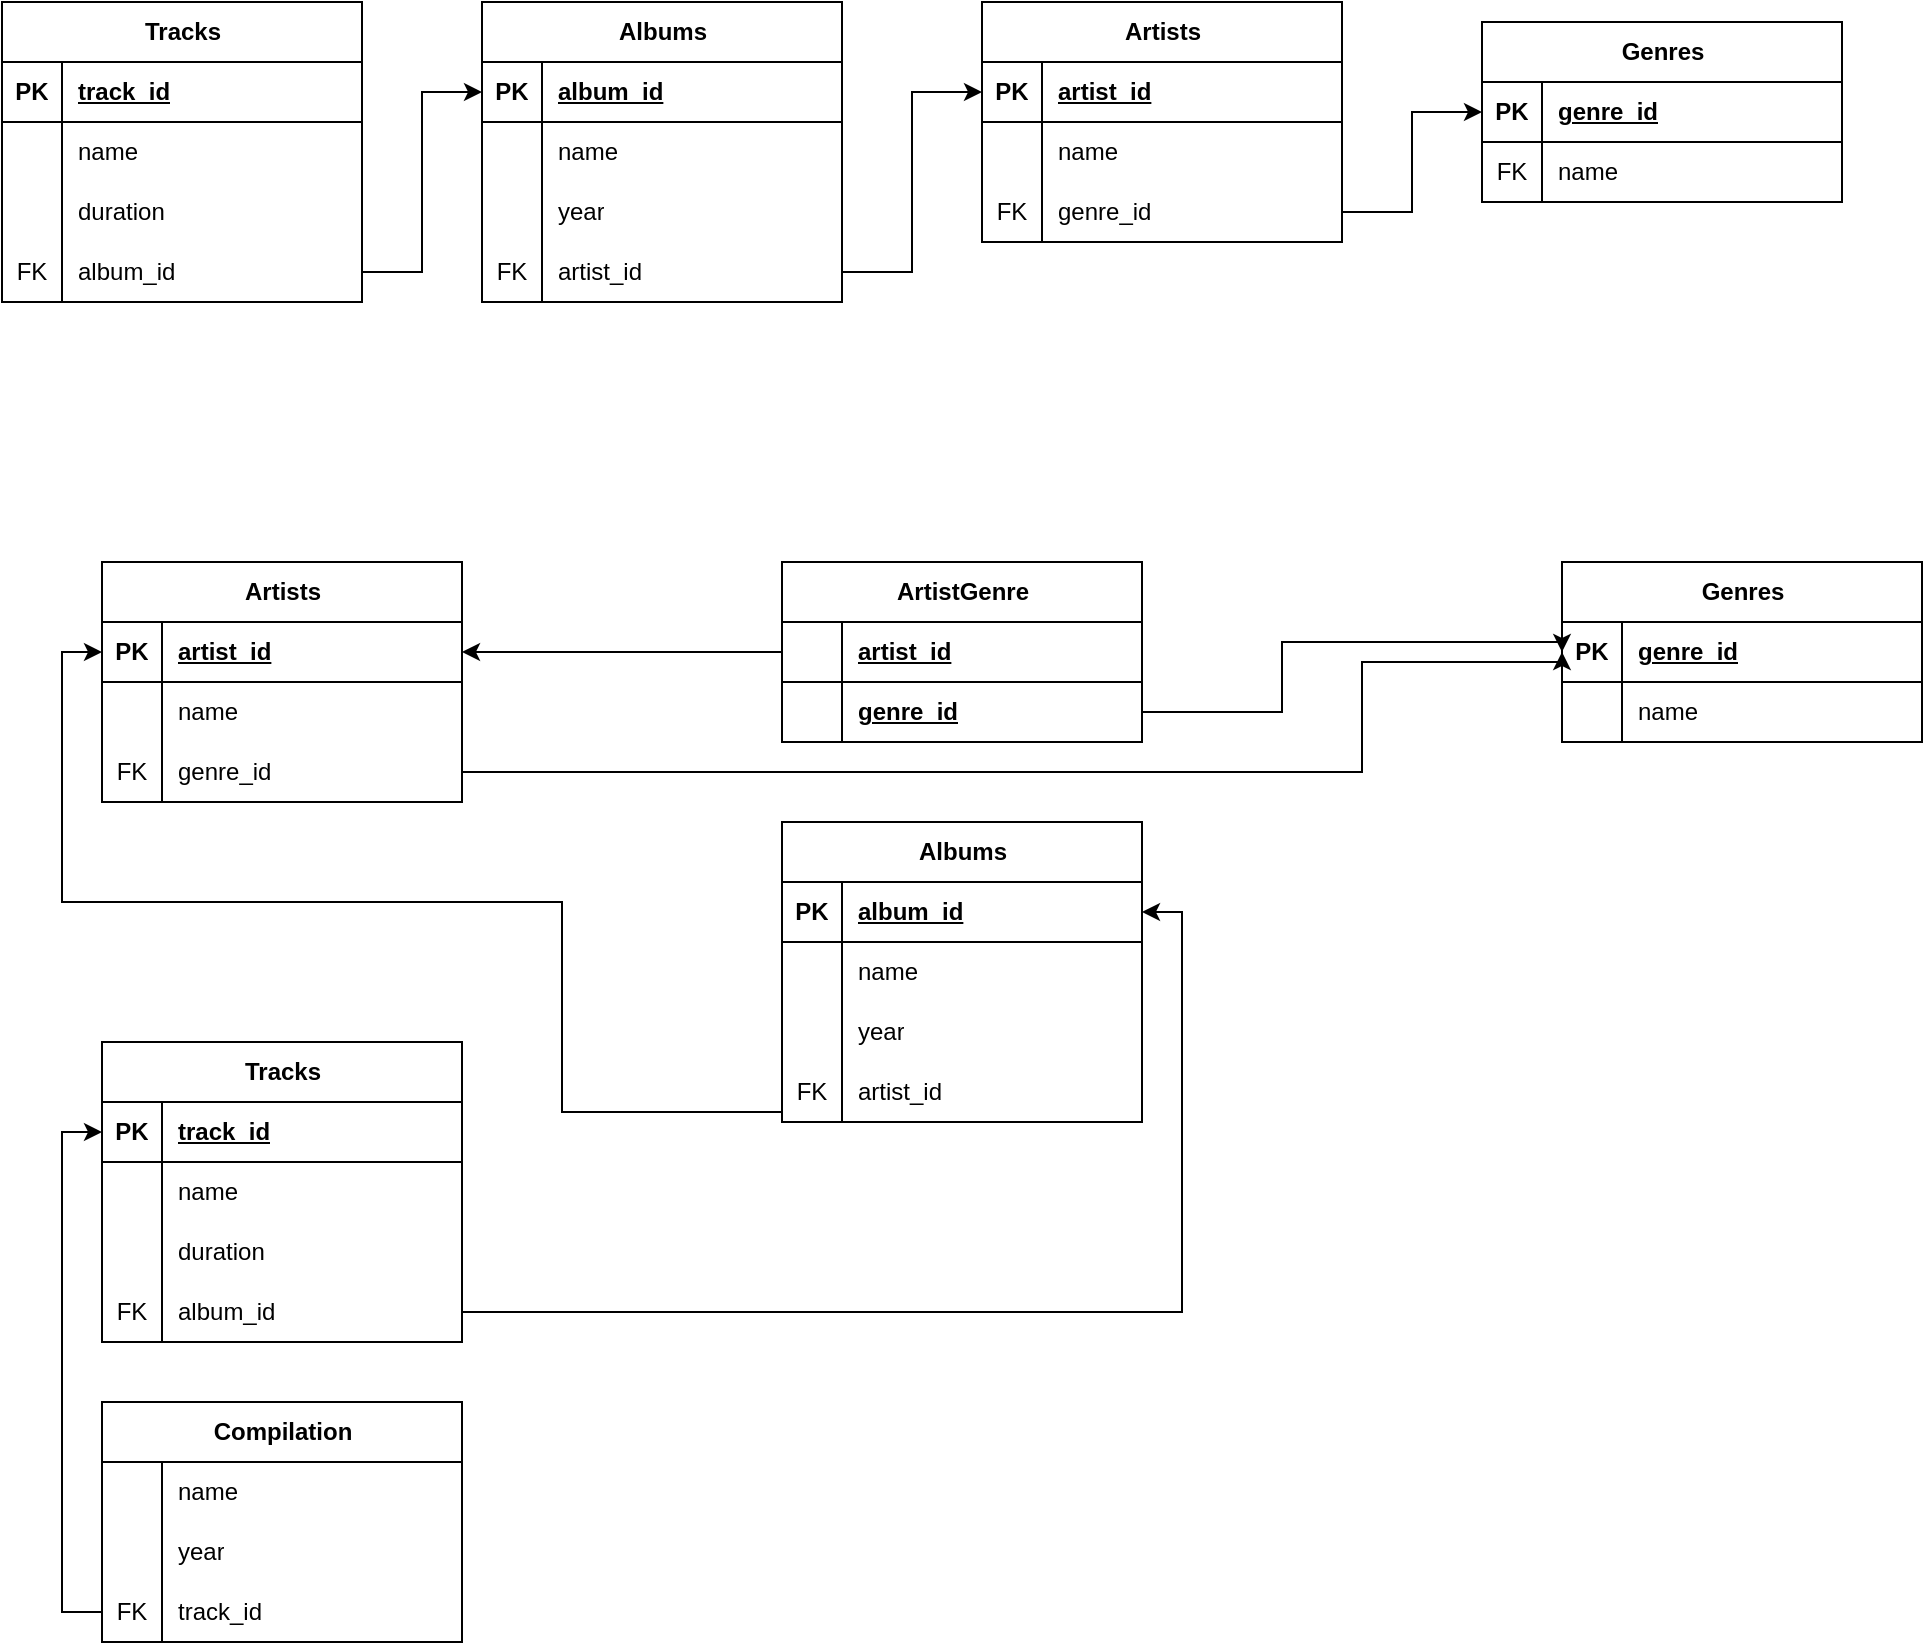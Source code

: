 <mxfile version="22.1.5" type="github">
  <diagram name="Страница — 1" id="l7LQyPdu3lHHylM9o-vb">
    <mxGraphModel dx="2197" dy="1215" grid="1" gridSize="10" guides="1" tooltips="1" connect="1" arrows="1" fold="1" page="1" pageScale="1" pageWidth="1169" pageHeight="827" math="0" shadow="0">
      <root>
        <mxCell id="0" />
        <mxCell id="1" parent="0" />
        <mxCell id="CeUGmrKZ6YZU2B5nkD6M-53" value="Genres" style="shape=table;startSize=30;container=1;collapsible=1;childLayout=tableLayout;fixedRows=1;rowLines=0;fontStyle=1;align=center;resizeLast=1;html=1;" parent="1" vertex="1">
          <mxGeometry x="-270" y="320" width="180" height="90" as="geometry" />
        </mxCell>
        <mxCell id="CeUGmrKZ6YZU2B5nkD6M-54" value="" style="shape=tableRow;horizontal=0;startSize=0;swimlaneHead=0;swimlaneBody=0;fillColor=none;collapsible=0;dropTarget=0;points=[[0,0.5],[1,0.5]];portConstraint=eastwest;top=0;left=0;right=0;bottom=1;" parent="CeUGmrKZ6YZU2B5nkD6M-53" vertex="1">
          <mxGeometry y="30" width="180" height="30" as="geometry" />
        </mxCell>
        <mxCell id="CeUGmrKZ6YZU2B5nkD6M-55" value="PK" style="shape=partialRectangle;connectable=0;fillColor=none;top=0;left=0;bottom=0;right=0;fontStyle=1;overflow=hidden;whiteSpace=wrap;html=1;" parent="CeUGmrKZ6YZU2B5nkD6M-54" vertex="1">
          <mxGeometry width="30" height="30" as="geometry">
            <mxRectangle width="30" height="30" as="alternateBounds" />
          </mxGeometry>
        </mxCell>
        <mxCell id="CeUGmrKZ6YZU2B5nkD6M-56" value="genre_id" style="shape=partialRectangle;connectable=0;fillColor=none;top=0;left=0;bottom=0;right=0;align=left;spacingLeft=6;fontStyle=5;overflow=hidden;whiteSpace=wrap;html=1;" parent="CeUGmrKZ6YZU2B5nkD6M-54" vertex="1">
          <mxGeometry x="30" width="150" height="30" as="geometry">
            <mxRectangle width="150" height="30" as="alternateBounds" />
          </mxGeometry>
        </mxCell>
        <mxCell id="CeUGmrKZ6YZU2B5nkD6M-57" value="" style="shape=tableRow;horizontal=0;startSize=0;swimlaneHead=0;swimlaneBody=0;fillColor=none;collapsible=0;dropTarget=0;points=[[0,0.5],[1,0.5]];portConstraint=eastwest;top=0;left=0;right=0;bottom=0;" parent="CeUGmrKZ6YZU2B5nkD6M-53" vertex="1">
          <mxGeometry y="60" width="180" height="30" as="geometry" />
        </mxCell>
        <mxCell id="CeUGmrKZ6YZU2B5nkD6M-58" value="" style="shape=partialRectangle;connectable=0;fillColor=none;top=0;left=0;bottom=0;right=0;editable=1;overflow=hidden;whiteSpace=wrap;html=1;" parent="CeUGmrKZ6YZU2B5nkD6M-57" vertex="1">
          <mxGeometry width="30" height="30" as="geometry">
            <mxRectangle width="30" height="30" as="alternateBounds" />
          </mxGeometry>
        </mxCell>
        <mxCell id="CeUGmrKZ6YZU2B5nkD6M-59" value="name" style="shape=partialRectangle;connectable=0;fillColor=none;top=0;left=0;bottom=0;right=0;align=left;spacingLeft=6;overflow=hidden;whiteSpace=wrap;html=1;" parent="CeUGmrKZ6YZU2B5nkD6M-57" vertex="1">
          <mxGeometry x="30" width="150" height="30" as="geometry">
            <mxRectangle width="150" height="30" as="alternateBounds" />
          </mxGeometry>
        </mxCell>
        <mxCell id="CeUGmrKZ6YZU2B5nkD6M-79" value="Albums" style="shape=table;startSize=30;container=1;collapsible=1;childLayout=tableLayout;fixedRows=1;rowLines=0;fontStyle=1;align=center;resizeLast=1;html=1;" parent="1" vertex="1">
          <mxGeometry x="-810" y="40" width="180" height="150" as="geometry" />
        </mxCell>
        <mxCell id="CeUGmrKZ6YZU2B5nkD6M-80" value="" style="shape=tableRow;horizontal=0;startSize=0;swimlaneHead=0;swimlaneBody=0;fillColor=none;collapsible=0;dropTarget=0;points=[[0,0.5],[1,0.5]];portConstraint=eastwest;top=0;left=0;right=0;bottom=1;" parent="CeUGmrKZ6YZU2B5nkD6M-79" vertex="1">
          <mxGeometry y="30" width="180" height="30" as="geometry" />
        </mxCell>
        <mxCell id="CeUGmrKZ6YZU2B5nkD6M-81" value="PK" style="shape=partialRectangle;connectable=0;fillColor=none;top=0;left=0;bottom=0;right=0;fontStyle=1;overflow=hidden;whiteSpace=wrap;html=1;" parent="CeUGmrKZ6YZU2B5nkD6M-80" vertex="1">
          <mxGeometry width="30" height="30" as="geometry">
            <mxRectangle width="30" height="30" as="alternateBounds" />
          </mxGeometry>
        </mxCell>
        <mxCell id="CeUGmrKZ6YZU2B5nkD6M-82" value="album_id" style="shape=partialRectangle;connectable=0;fillColor=none;top=0;left=0;bottom=0;right=0;align=left;spacingLeft=6;fontStyle=5;overflow=hidden;whiteSpace=wrap;html=1;" parent="CeUGmrKZ6YZU2B5nkD6M-80" vertex="1">
          <mxGeometry x="30" width="150" height="30" as="geometry">
            <mxRectangle width="150" height="30" as="alternateBounds" />
          </mxGeometry>
        </mxCell>
        <mxCell id="CeUGmrKZ6YZU2B5nkD6M-83" value="" style="shape=tableRow;horizontal=0;startSize=0;swimlaneHead=0;swimlaneBody=0;fillColor=none;collapsible=0;dropTarget=0;points=[[0,0.5],[1,0.5]];portConstraint=eastwest;top=0;left=0;right=0;bottom=0;" parent="CeUGmrKZ6YZU2B5nkD6M-79" vertex="1">
          <mxGeometry y="60" width="180" height="30" as="geometry" />
        </mxCell>
        <mxCell id="CeUGmrKZ6YZU2B5nkD6M-84" value="" style="shape=partialRectangle;connectable=0;fillColor=none;top=0;left=0;bottom=0;right=0;editable=1;overflow=hidden;whiteSpace=wrap;html=1;" parent="CeUGmrKZ6YZU2B5nkD6M-83" vertex="1">
          <mxGeometry width="30" height="30" as="geometry">
            <mxRectangle width="30" height="30" as="alternateBounds" />
          </mxGeometry>
        </mxCell>
        <mxCell id="CeUGmrKZ6YZU2B5nkD6M-85" value="name" style="shape=partialRectangle;connectable=0;fillColor=none;top=0;left=0;bottom=0;right=0;align=left;spacingLeft=6;overflow=hidden;whiteSpace=wrap;html=1;" parent="CeUGmrKZ6YZU2B5nkD6M-83" vertex="1">
          <mxGeometry x="30" width="150" height="30" as="geometry">
            <mxRectangle width="150" height="30" as="alternateBounds" />
          </mxGeometry>
        </mxCell>
        <mxCell id="CeUGmrKZ6YZU2B5nkD6M-86" value="" style="shape=tableRow;horizontal=0;startSize=0;swimlaneHead=0;swimlaneBody=0;fillColor=none;collapsible=0;dropTarget=0;points=[[0,0.5],[1,0.5]];portConstraint=eastwest;top=0;left=0;right=0;bottom=0;" parent="CeUGmrKZ6YZU2B5nkD6M-79" vertex="1">
          <mxGeometry y="90" width="180" height="30" as="geometry" />
        </mxCell>
        <mxCell id="CeUGmrKZ6YZU2B5nkD6M-87" value="" style="shape=partialRectangle;connectable=0;fillColor=none;top=0;left=0;bottom=0;right=0;editable=1;overflow=hidden;whiteSpace=wrap;html=1;" parent="CeUGmrKZ6YZU2B5nkD6M-86" vertex="1">
          <mxGeometry width="30" height="30" as="geometry">
            <mxRectangle width="30" height="30" as="alternateBounds" />
          </mxGeometry>
        </mxCell>
        <mxCell id="CeUGmrKZ6YZU2B5nkD6M-88" value="year" style="shape=partialRectangle;connectable=0;fillColor=none;top=0;left=0;bottom=0;right=0;align=left;spacingLeft=6;overflow=hidden;whiteSpace=wrap;html=1;" parent="CeUGmrKZ6YZU2B5nkD6M-86" vertex="1">
          <mxGeometry x="30" width="150" height="30" as="geometry">
            <mxRectangle width="150" height="30" as="alternateBounds" />
          </mxGeometry>
        </mxCell>
        <mxCell id="CeUGmrKZ6YZU2B5nkD6M-89" value="" style="shape=tableRow;horizontal=0;startSize=0;swimlaneHead=0;swimlaneBody=0;fillColor=none;collapsible=0;dropTarget=0;points=[[0,0.5],[1,0.5]];portConstraint=eastwest;top=0;left=0;right=0;bottom=0;" parent="CeUGmrKZ6YZU2B5nkD6M-79" vertex="1">
          <mxGeometry y="120" width="180" height="30" as="geometry" />
        </mxCell>
        <mxCell id="CeUGmrKZ6YZU2B5nkD6M-90" value="FK" style="shape=partialRectangle;connectable=0;fillColor=none;top=0;left=0;bottom=0;right=0;editable=1;overflow=hidden;whiteSpace=wrap;html=1;" parent="CeUGmrKZ6YZU2B5nkD6M-89" vertex="1">
          <mxGeometry width="30" height="30" as="geometry">
            <mxRectangle width="30" height="30" as="alternateBounds" />
          </mxGeometry>
        </mxCell>
        <mxCell id="CeUGmrKZ6YZU2B5nkD6M-91" value="artist_id" style="shape=partialRectangle;connectable=0;fillColor=none;top=0;left=0;bottom=0;right=0;align=left;spacingLeft=6;overflow=hidden;whiteSpace=wrap;html=1;" parent="CeUGmrKZ6YZU2B5nkD6M-89" vertex="1">
          <mxGeometry x="30" width="150" height="30" as="geometry">
            <mxRectangle width="150" height="30" as="alternateBounds" />
          </mxGeometry>
        </mxCell>
        <mxCell id="CeUGmrKZ6YZU2B5nkD6M-92" value="Tracks" style="shape=table;startSize=30;container=1;collapsible=1;childLayout=tableLayout;fixedRows=1;rowLines=0;fontStyle=1;align=center;resizeLast=1;html=1;" parent="1" vertex="1">
          <mxGeometry x="-1050" y="40" width="180" height="150" as="geometry" />
        </mxCell>
        <mxCell id="CeUGmrKZ6YZU2B5nkD6M-93" value="" style="shape=tableRow;horizontal=0;startSize=0;swimlaneHead=0;swimlaneBody=0;fillColor=none;collapsible=0;dropTarget=0;points=[[0,0.5],[1,0.5]];portConstraint=eastwest;top=0;left=0;right=0;bottom=1;" parent="CeUGmrKZ6YZU2B5nkD6M-92" vertex="1">
          <mxGeometry y="30" width="180" height="30" as="geometry" />
        </mxCell>
        <mxCell id="CeUGmrKZ6YZU2B5nkD6M-94" value="PK" style="shape=partialRectangle;connectable=0;fillColor=none;top=0;left=0;bottom=0;right=0;fontStyle=1;overflow=hidden;whiteSpace=wrap;html=1;" parent="CeUGmrKZ6YZU2B5nkD6M-93" vertex="1">
          <mxGeometry width="30" height="30" as="geometry">
            <mxRectangle width="30" height="30" as="alternateBounds" />
          </mxGeometry>
        </mxCell>
        <mxCell id="CeUGmrKZ6YZU2B5nkD6M-95" value="track_id" style="shape=partialRectangle;connectable=0;fillColor=none;top=0;left=0;bottom=0;right=0;align=left;spacingLeft=6;fontStyle=5;overflow=hidden;whiteSpace=wrap;html=1;" parent="CeUGmrKZ6YZU2B5nkD6M-93" vertex="1">
          <mxGeometry x="30" width="150" height="30" as="geometry">
            <mxRectangle width="150" height="30" as="alternateBounds" />
          </mxGeometry>
        </mxCell>
        <mxCell id="CeUGmrKZ6YZU2B5nkD6M-96" value="" style="shape=tableRow;horizontal=0;startSize=0;swimlaneHead=0;swimlaneBody=0;fillColor=none;collapsible=0;dropTarget=0;points=[[0,0.5],[1,0.5]];portConstraint=eastwest;top=0;left=0;right=0;bottom=0;" parent="CeUGmrKZ6YZU2B5nkD6M-92" vertex="1">
          <mxGeometry y="60" width="180" height="30" as="geometry" />
        </mxCell>
        <mxCell id="CeUGmrKZ6YZU2B5nkD6M-97" value="" style="shape=partialRectangle;connectable=0;fillColor=none;top=0;left=0;bottom=0;right=0;editable=1;overflow=hidden;whiteSpace=wrap;html=1;" parent="CeUGmrKZ6YZU2B5nkD6M-96" vertex="1">
          <mxGeometry width="30" height="30" as="geometry">
            <mxRectangle width="30" height="30" as="alternateBounds" />
          </mxGeometry>
        </mxCell>
        <mxCell id="CeUGmrKZ6YZU2B5nkD6M-98" value="name" style="shape=partialRectangle;connectable=0;fillColor=none;top=0;left=0;bottom=0;right=0;align=left;spacingLeft=6;overflow=hidden;whiteSpace=wrap;html=1;" parent="CeUGmrKZ6YZU2B5nkD6M-96" vertex="1">
          <mxGeometry x="30" width="150" height="30" as="geometry">
            <mxRectangle width="150" height="30" as="alternateBounds" />
          </mxGeometry>
        </mxCell>
        <mxCell id="CeUGmrKZ6YZU2B5nkD6M-99" value="" style="shape=tableRow;horizontal=0;startSize=0;swimlaneHead=0;swimlaneBody=0;fillColor=none;collapsible=0;dropTarget=0;points=[[0,0.5],[1,0.5]];portConstraint=eastwest;top=0;left=0;right=0;bottom=0;" parent="CeUGmrKZ6YZU2B5nkD6M-92" vertex="1">
          <mxGeometry y="90" width="180" height="30" as="geometry" />
        </mxCell>
        <mxCell id="CeUGmrKZ6YZU2B5nkD6M-100" value="" style="shape=partialRectangle;connectable=0;fillColor=none;top=0;left=0;bottom=0;right=0;editable=1;overflow=hidden;whiteSpace=wrap;html=1;" parent="CeUGmrKZ6YZU2B5nkD6M-99" vertex="1">
          <mxGeometry width="30" height="30" as="geometry">
            <mxRectangle width="30" height="30" as="alternateBounds" />
          </mxGeometry>
        </mxCell>
        <mxCell id="CeUGmrKZ6YZU2B5nkD6M-101" value="duration" style="shape=partialRectangle;connectable=0;fillColor=none;top=0;left=0;bottom=0;right=0;align=left;spacingLeft=6;overflow=hidden;whiteSpace=wrap;html=1;" parent="CeUGmrKZ6YZU2B5nkD6M-99" vertex="1">
          <mxGeometry x="30" width="150" height="30" as="geometry">
            <mxRectangle width="150" height="30" as="alternateBounds" />
          </mxGeometry>
        </mxCell>
        <mxCell id="CeUGmrKZ6YZU2B5nkD6M-102" value="" style="shape=tableRow;horizontal=0;startSize=0;swimlaneHead=0;swimlaneBody=0;fillColor=none;collapsible=0;dropTarget=0;points=[[0,0.5],[1,0.5]];portConstraint=eastwest;top=0;left=0;right=0;bottom=0;" parent="CeUGmrKZ6YZU2B5nkD6M-92" vertex="1">
          <mxGeometry y="120" width="180" height="30" as="geometry" />
        </mxCell>
        <mxCell id="CeUGmrKZ6YZU2B5nkD6M-103" value="FK" style="shape=partialRectangle;connectable=0;fillColor=none;top=0;left=0;bottom=0;right=0;editable=1;overflow=hidden;whiteSpace=wrap;html=1;" parent="CeUGmrKZ6YZU2B5nkD6M-102" vertex="1">
          <mxGeometry width="30" height="30" as="geometry">
            <mxRectangle width="30" height="30" as="alternateBounds" />
          </mxGeometry>
        </mxCell>
        <mxCell id="CeUGmrKZ6YZU2B5nkD6M-104" value="album_id" style="shape=partialRectangle;connectable=0;fillColor=none;top=0;left=0;bottom=0;right=0;align=left;spacingLeft=6;overflow=hidden;whiteSpace=wrap;html=1;" parent="CeUGmrKZ6YZU2B5nkD6M-102" vertex="1">
          <mxGeometry x="30" width="150" height="30" as="geometry">
            <mxRectangle width="150" height="30" as="alternateBounds" />
          </mxGeometry>
        </mxCell>
        <mxCell id="CeUGmrKZ6YZU2B5nkD6M-66" value="Artists" style="shape=table;startSize=30;container=1;collapsible=1;childLayout=tableLayout;fixedRows=1;rowLines=0;fontStyle=1;align=center;resizeLast=1;html=1;" parent="1" vertex="1">
          <mxGeometry x="-560" y="40" width="180" height="120" as="geometry" />
        </mxCell>
        <mxCell id="CeUGmrKZ6YZU2B5nkD6M-67" value="" style="shape=tableRow;horizontal=0;startSize=0;swimlaneHead=0;swimlaneBody=0;fillColor=none;collapsible=0;dropTarget=0;points=[[0,0.5],[1,0.5]];portConstraint=eastwest;top=0;left=0;right=0;bottom=1;" parent="CeUGmrKZ6YZU2B5nkD6M-66" vertex="1">
          <mxGeometry y="30" width="180" height="30" as="geometry" />
        </mxCell>
        <mxCell id="CeUGmrKZ6YZU2B5nkD6M-68" value="PK" style="shape=partialRectangle;connectable=0;fillColor=none;top=0;left=0;bottom=0;right=0;fontStyle=1;overflow=hidden;whiteSpace=wrap;html=1;" parent="CeUGmrKZ6YZU2B5nkD6M-67" vertex="1">
          <mxGeometry width="30" height="30" as="geometry">
            <mxRectangle width="30" height="30" as="alternateBounds" />
          </mxGeometry>
        </mxCell>
        <mxCell id="CeUGmrKZ6YZU2B5nkD6M-69" value="artist_id" style="shape=partialRectangle;connectable=0;fillColor=none;top=0;left=0;bottom=0;right=0;align=left;spacingLeft=6;fontStyle=5;overflow=hidden;whiteSpace=wrap;html=1;" parent="CeUGmrKZ6YZU2B5nkD6M-67" vertex="1">
          <mxGeometry x="30" width="150" height="30" as="geometry">
            <mxRectangle width="150" height="30" as="alternateBounds" />
          </mxGeometry>
        </mxCell>
        <mxCell id="CeUGmrKZ6YZU2B5nkD6M-70" value="" style="shape=tableRow;horizontal=0;startSize=0;swimlaneHead=0;swimlaneBody=0;fillColor=none;collapsible=0;dropTarget=0;points=[[0,0.5],[1,0.5]];portConstraint=eastwest;top=0;left=0;right=0;bottom=0;" parent="CeUGmrKZ6YZU2B5nkD6M-66" vertex="1">
          <mxGeometry y="60" width="180" height="30" as="geometry" />
        </mxCell>
        <mxCell id="CeUGmrKZ6YZU2B5nkD6M-71" value="" style="shape=partialRectangle;connectable=0;fillColor=none;top=0;left=0;bottom=0;right=0;editable=1;overflow=hidden;whiteSpace=wrap;html=1;" parent="CeUGmrKZ6YZU2B5nkD6M-70" vertex="1">
          <mxGeometry width="30" height="30" as="geometry">
            <mxRectangle width="30" height="30" as="alternateBounds" />
          </mxGeometry>
        </mxCell>
        <mxCell id="CeUGmrKZ6YZU2B5nkD6M-72" value="name" style="shape=partialRectangle;connectable=0;fillColor=none;top=0;left=0;bottom=0;right=0;align=left;spacingLeft=6;overflow=hidden;whiteSpace=wrap;html=1;" parent="CeUGmrKZ6YZU2B5nkD6M-70" vertex="1">
          <mxGeometry x="30" width="150" height="30" as="geometry">
            <mxRectangle width="150" height="30" as="alternateBounds" />
          </mxGeometry>
        </mxCell>
        <mxCell id="CeUGmrKZ6YZU2B5nkD6M-73" value="" style="shape=tableRow;horizontal=0;startSize=0;swimlaneHead=0;swimlaneBody=0;fillColor=none;collapsible=0;dropTarget=0;points=[[0,0.5],[1,0.5]];portConstraint=eastwest;top=0;left=0;right=0;bottom=0;" parent="CeUGmrKZ6YZU2B5nkD6M-66" vertex="1">
          <mxGeometry y="90" width="180" height="30" as="geometry" />
        </mxCell>
        <mxCell id="CeUGmrKZ6YZU2B5nkD6M-74" value="FK" style="shape=partialRectangle;connectable=0;fillColor=none;top=0;left=0;bottom=0;right=0;editable=1;overflow=hidden;whiteSpace=wrap;html=1;" parent="CeUGmrKZ6YZU2B5nkD6M-73" vertex="1">
          <mxGeometry width="30" height="30" as="geometry">
            <mxRectangle width="30" height="30" as="alternateBounds" />
          </mxGeometry>
        </mxCell>
        <mxCell id="CeUGmrKZ6YZU2B5nkD6M-75" value="genre_id" style="shape=partialRectangle;connectable=0;fillColor=none;top=0;left=0;bottom=0;right=0;align=left;spacingLeft=6;overflow=hidden;whiteSpace=wrap;html=1;" parent="CeUGmrKZ6YZU2B5nkD6M-73" vertex="1">
          <mxGeometry x="30" width="150" height="30" as="geometry">
            <mxRectangle width="150" height="30" as="alternateBounds" />
          </mxGeometry>
        </mxCell>
        <mxCell id="CeUGmrKZ6YZU2B5nkD6M-194" style="edgeStyle=orthogonalEdgeStyle;rounded=0;orthogonalLoop=1;jettySize=auto;html=1;exitX=1;exitY=0.5;exitDx=0;exitDy=0;entryX=0;entryY=0.5;entryDx=0;entryDy=0;" parent="1" source="CeUGmrKZ6YZU2B5nkD6M-73" target="HRSi-RAz98DU6cZ2b0Zd-2" edge="1">
          <mxGeometry relative="1" as="geometry" />
        </mxCell>
        <mxCell id="CeUGmrKZ6YZU2B5nkD6M-195" style="edgeStyle=orthogonalEdgeStyle;rounded=0;orthogonalLoop=1;jettySize=auto;html=1;exitX=1;exitY=0.5;exitDx=0;exitDy=0;entryX=0;entryY=0.5;entryDx=0;entryDy=0;" parent="1" source="CeUGmrKZ6YZU2B5nkD6M-89" target="CeUGmrKZ6YZU2B5nkD6M-67" edge="1">
          <mxGeometry relative="1" as="geometry" />
        </mxCell>
        <mxCell id="CeUGmrKZ6YZU2B5nkD6M-196" style="edgeStyle=orthogonalEdgeStyle;rounded=0;orthogonalLoop=1;jettySize=auto;html=1;exitX=1;exitY=0.5;exitDx=0;exitDy=0;entryX=0;entryY=0.5;entryDx=0;entryDy=0;" parent="1" source="CeUGmrKZ6YZU2B5nkD6M-102" target="CeUGmrKZ6YZU2B5nkD6M-80" edge="1">
          <mxGeometry relative="1" as="geometry">
            <mxPoint x="-840" y="90" as="targetPoint" />
          </mxGeometry>
        </mxCell>
        <mxCell id="HRSi-RAz98DU6cZ2b0Zd-1" value="Genres" style="shape=table;startSize=30;container=1;collapsible=1;childLayout=tableLayout;fixedRows=1;rowLines=0;fontStyle=1;align=center;resizeLast=1;html=1;" vertex="1" parent="1">
          <mxGeometry x="-310" y="50" width="180" height="90" as="geometry" />
        </mxCell>
        <mxCell id="HRSi-RAz98DU6cZ2b0Zd-2" value="" style="shape=tableRow;horizontal=0;startSize=0;swimlaneHead=0;swimlaneBody=0;fillColor=none;collapsible=0;dropTarget=0;points=[[0,0.5],[1,0.5]];portConstraint=eastwest;top=0;left=0;right=0;bottom=1;" vertex="1" parent="HRSi-RAz98DU6cZ2b0Zd-1">
          <mxGeometry y="30" width="180" height="30" as="geometry" />
        </mxCell>
        <mxCell id="HRSi-RAz98DU6cZ2b0Zd-3" value="PK" style="shape=partialRectangle;connectable=0;fillColor=none;top=0;left=0;bottom=0;right=0;fontStyle=1;overflow=hidden;whiteSpace=wrap;html=1;" vertex="1" parent="HRSi-RAz98DU6cZ2b0Zd-2">
          <mxGeometry width="30" height="30" as="geometry">
            <mxRectangle width="30" height="30" as="alternateBounds" />
          </mxGeometry>
        </mxCell>
        <mxCell id="HRSi-RAz98DU6cZ2b0Zd-4" value="genre_id" style="shape=partialRectangle;connectable=0;fillColor=none;top=0;left=0;bottom=0;right=0;align=left;spacingLeft=6;fontStyle=5;overflow=hidden;whiteSpace=wrap;html=1;" vertex="1" parent="HRSi-RAz98DU6cZ2b0Zd-2">
          <mxGeometry x="30" width="150" height="30" as="geometry">
            <mxRectangle width="150" height="30" as="alternateBounds" />
          </mxGeometry>
        </mxCell>
        <mxCell id="HRSi-RAz98DU6cZ2b0Zd-5" value="" style="shape=tableRow;horizontal=0;startSize=0;swimlaneHead=0;swimlaneBody=0;fillColor=none;collapsible=0;dropTarget=0;points=[[0,0.5],[1,0.5]];portConstraint=eastwest;top=0;left=0;right=0;bottom=0;" vertex="1" parent="HRSi-RAz98DU6cZ2b0Zd-1">
          <mxGeometry y="60" width="180" height="30" as="geometry" />
        </mxCell>
        <mxCell id="HRSi-RAz98DU6cZ2b0Zd-6" value="FK" style="shape=partialRectangle;connectable=0;fillColor=none;top=0;left=0;bottom=0;right=0;editable=1;overflow=hidden;whiteSpace=wrap;html=1;" vertex="1" parent="HRSi-RAz98DU6cZ2b0Zd-5">
          <mxGeometry width="30" height="30" as="geometry">
            <mxRectangle width="30" height="30" as="alternateBounds" />
          </mxGeometry>
        </mxCell>
        <mxCell id="HRSi-RAz98DU6cZ2b0Zd-7" value="name" style="shape=partialRectangle;connectable=0;fillColor=none;top=0;left=0;bottom=0;right=0;align=left;spacingLeft=6;overflow=hidden;whiteSpace=wrap;html=1;" vertex="1" parent="HRSi-RAz98DU6cZ2b0Zd-5">
          <mxGeometry x="30" width="150" height="30" as="geometry">
            <mxRectangle width="150" height="30" as="alternateBounds" />
          </mxGeometry>
        </mxCell>
        <mxCell id="HRSi-RAz98DU6cZ2b0Zd-8" value="Artists" style="shape=table;startSize=30;container=1;collapsible=1;childLayout=tableLayout;fixedRows=1;rowLines=0;fontStyle=1;align=center;resizeLast=1;html=1;" vertex="1" parent="1">
          <mxGeometry x="-1000" y="320" width="180" height="120" as="geometry" />
        </mxCell>
        <mxCell id="HRSi-RAz98DU6cZ2b0Zd-9" value="" style="shape=tableRow;horizontal=0;startSize=0;swimlaneHead=0;swimlaneBody=0;fillColor=none;collapsible=0;dropTarget=0;points=[[0,0.5],[1,0.5]];portConstraint=eastwest;top=0;left=0;right=0;bottom=1;" vertex="1" parent="HRSi-RAz98DU6cZ2b0Zd-8">
          <mxGeometry y="30" width="180" height="30" as="geometry" />
        </mxCell>
        <mxCell id="HRSi-RAz98DU6cZ2b0Zd-10" value="PK" style="shape=partialRectangle;connectable=0;fillColor=none;top=0;left=0;bottom=0;right=0;fontStyle=1;overflow=hidden;whiteSpace=wrap;html=1;" vertex="1" parent="HRSi-RAz98DU6cZ2b0Zd-9">
          <mxGeometry width="30" height="30" as="geometry">
            <mxRectangle width="30" height="30" as="alternateBounds" />
          </mxGeometry>
        </mxCell>
        <mxCell id="HRSi-RAz98DU6cZ2b0Zd-11" value="artist_id" style="shape=partialRectangle;connectable=0;fillColor=none;top=0;left=0;bottom=0;right=0;align=left;spacingLeft=6;fontStyle=5;overflow=hidden;whiteSpace=wrap;html=1;" vertex="1" parent="HRSi-RAz98DU6cZ2b0Zd-9">
          <mxGeometry x="30" width="150" height="30" as="geometry">
            <mxRectangle width="150" height="30" as="alternateBounds" />
          </mxGeometry>
        </mxCell>
        <mxCell id="HRSi-RAz98DU6cZ2b0Zd-12" value="" style="shape=tableRow;horizontal=0;startSize=0;swimlaneHead=0;swimlaneBody=0;fillColor=none;collapsible=0;dropTarget=0;points=[[0,0.5],[1,0.5]];portConstraint=eastwest;top=0;left=0;right=0;bottom=0;" vertex="1" parent="HRSi-RAz98DU6cZ2b0Zd-8">
          <mxGeometry y="60" width="180" height="30" as="geometry" />
        </mxCell>
        <mxCell id="HRSi-RAz98DU6cZ2b0Zd-13" value="" style="shape=partialRectangle;connectable=0;fillColor=none;top=0;left=0;bottom=0;right=0;editable=1;overflow=hidden;whiteSpace=wrap;html=1;" vertex="1" parent="HRSi-RAz98DU6cZ2b0Zd-12">
          <mxGeometry width="30" height="30" as="geometry">
            <mxRectangle width="30" height="30" as="alternateBounds" />
          </mxGeometry>
        </mxCell>
        <mxCell id="HRSi-RAz98DU6cZ2b0Zd-14" value="name" style="shape=partialRectangle;connectable=0;fillColor=none;top=0;left=0;bottom=0;right=0;align=left;spacingLeft=6;overflow=hidden;whiteSpace=wrap;html=1;" vertex="1" parent="HRSi-RAz98DU6cZ2b0Zd-12">
          <mxGeometry x="30" width="150" height="30" as="geometry">
            <mxRectangle width="150" height="30" as="alternateBounds" />
          </mxGeometry>
        </mxCell>
        <mxCell id="HRSi-RAz98DU6cZ2b0Zd-15" value="" style="shape=tableRow;horizontal=0;startSize=0;swimlaneHead=0;swimlaneBody=0;fillColor=none;collapsible=0;dropTarget=0;points=[[0,0.5],[1,0.5]];portConstraint=eastwest;top=0;left=0;right=0;bottom=0;" vertex="1" parent="HRSi-RAz98DU6cZ2b0Zd-8">
          <mxGeometry y="90" width="180" height="30" as="geometry" />
        </mxCell>
        <mxCell id="HRSi-RAz98DU6cZ2b0Zd-16" value="FK" style="shape=partialRectangle;connectable=0;fillColor=none;top=0;left=0;bottom=0;right=0;editable=1;overflow=hidden;whiteSpace=wrap;html=1;" vertex="1" parent="HRSi-RAz98DU6cZ2b0Zd-15">
          <mxGeometry width="30" height="30" as="geometry">
            <mxRectangle width="30" height="30" as="alternateBounds" />
          </mxGeometry>
        </mxCell>
        <mxCell id="HRSi-RAz98DU6cZ2b0Zd-17" value="genre_id" style="shape=partialRectangle;connectable=0;fillColor=none;top=0;left=0;bottom=0;right=0;align=left;spacingLeft=6;overflow=hidden;whiteSpace=wrap;html=1;" vertex="1" parent="HRSi-RAz98DU6cZ2b0Zd-15">
          <mxGeometry x="30" width="150" height="30" as="geometry">
            <mxRectangle width="150" height="30" as="alternateBounds" />
          </mxGeometry>
        </mxCell>
        <mxCell id="HRSi-RAz98DU6cZ2b0Zd-19" value="ArtistGenre" style="shape=table;startSize=30;container=1;collapsible=1;childLayout=tableLayout;fixedRows=1;rowLines=0;fontStyle=1;align=center;resizeLast=1;html=1;" vertex="1" parent="1">
          <mxGeometry x="-660" y="320" width="180" height="90" as="geometry" />
        </mxCell>
        <mxCell id="HRSi-RAz98DU6cZ2b0Zd-20" value="" style="shape=tableRow;horizontal=0;startSize=0;swimlaneHead=0;swimlaneBody=0;fillColor=none;collapsible=0;dropTarget=0;points=[[0,0.5],[1,0.5]];portConstraint=eastwest;top=0;left=0;right=0;bottom=1;" vertex="1" parent="HRSi-RAz98DU6cZ2b0Zd-19">
          <mxGeometry y="30" width="180" height="30" as="geometry" />
        </mxCell>
        <mxCell id="HRSi-RAz98DU6cZ2b0Zd-21" value="" style="shape=partialRectangle;connectable=0;fillColor=none;top=0;left=0;bottom=0;right=0;fontStyle=1;overflow=hidden;whiteSpace=wrap;html=1;" vertex="1" parent="HRSi-RAz98DU6cZ2b0Zd-20">
          <mxGeometry width="30" height="30" as="geometry">
            <mxRectangle width="30" height="30" as="alternateBounds" />
          </mxGeometry>
        </mxCell>
        <mxCell id="HRSi-RAz98DU6cZ2b0Zd-22" value="artist_id" style="shape=partialRectangle;connectable=0;fillColor=none;top=0;left=0;bottom=0;right=0;align=left;spacingLeft=6;fontStyle=5;overflow=hidden;whiteSpace=wrap;html=1;" vertex="1" parent="HRSi-RAz98DU6cZ2b0Zd-20">
          <mxGeometry x="30" width="150" height="30" as="geometry">
            <mxRectangle width="150" height="30" as="alternateBounds" />
          </mxGeometry>
        </mxCell>
        <mxCell id="HRSi-RAz98DU6cZ2b0Zd-26" value="" style="shape=tableRow;horizontal=0;startSize=0;swimlaneHead=0;swimlaneBody=0;fillColor=none;collapsible=0;dropTarget=0;points=[[0,0.5],[1,0.5]];portConstraint=eastwest;top=0;left=0;right=0;bottom=0;" vertex="1" parent="HRSi-RAz98DU6cZ2b0Zd-19">
          <mxGeometry y="60" width="180" height="30" as="geometry" />
        </mxCell>
        <mxCell id="HRSi-RAz98DU6cZ2b0Zd-27" value="" style="shape=partialRectangle;connectable=0;fillColor=none;top=0;left=0;bottom=0;right=0;editable=1;overflow=hidden;whiteSpace=wrap;html=1;" vertex="1" parent="HRSi-RAz98DU6cZ2b0Zd-26">
          <mxGeometry width="30" height="30" as="geometry">
            <mxRectangle width="30" height="30" as="alternateBounds" />
          </mxGeometry>
        </mxCell>
        <mxCell id="HRSi-RAz98DU6cZ2b0Zd-28" value="" style="shape=partialRectangle;connectable=0;fillColor=none;top=0;left=0;bottom=0;right=0;align=left;spacingLeft=6;overflow=hidden;whiteSpace=wrap;html=1;" vertex="1" parent="HRSi-RAz98DU6cZ2b0Zd-26">
          <mxGeometry x="30" width="150" height="30" as="geometry">
            <mxRectangle width="150" height="30" as="alternateBounds" />
          </mxGeometry>
        </mxCell>
        <mxCell id="HRSi-RAz98DU6cZ2b0Zd-29" style="edgeStyle=orthogonalEdgeStyle;rounded=0;orthogonalLoop=1;jettySize=auto;html=1;exitX=0;exitY=0.5;exitDx=0;exitDy=0;entryX=1;entryY=0.5;entryDx=0;entryDy=0;" edge="1" parent="1" source="HRSi-RAz98DU6cZ2b0Zd-20" target="HRSi-RAz98DU6cZ2b0Zd-9">
          <mxGeometry relative="1" as="geometry" />
        </mxCell>
        <mxCell id="HRSi-RAz98DU6cZ2b0Zd-30" style="edgeStyle=orthogonalEdgeStyle;rounded=0;orthogonalLoop=1;jettySize=auto;html=1;exitX=1;exitY=0.5;exitDx=0;exitDy=0;entryX=0;entryY=0.5;entryDx=0;entryDy=0;" edge="1" parent="1" source="HRSi-RAz98DU6cZ2b0Zd-26" target="CeUGmrKZ6YZU2B5nkD6M-54">
          <mxGeometry relative="1" as="geometry">
            <Array as="points">
              <mxPoint x="-410" y="395" />
              <mxPoint x="-410" y="360" />
              <mxPoint x="-270" y="360" />
            </Array>
          </mxGeometry>
        </mxCell>
        <mxCell id="HRSi-RAz98DU6cZ2b0Zd-31" value="genre_id" style="shape=partialRectangle;connectable=0;fillColor=none;top=0;left=0;bottom=0;right=0;align=left;spacingLeft=6;fontStyle=5;overflow=hidden;whiteSpace=wrap;html=1;" vertex="1" parent="1">
          <mxGeometry x="-630" y="380" width="150" height="30" as="geometry">
            <mxRectangle width="150" height="30" as="alternateBounds" />
          </mxGeometry>
        </mxCell>
        <mxCell id="HRSi-RAz98DU6cZ2b0Zd-35" value="Albums" style="shape=table;startSize=30;container=1;collapsible=1;childLayout=tableLayout;fixedRows=1;rowLines=0;fontStyle=1;align=center;resizeLast=1;html=1;" vertex="1" parent="1">
          <mxGeometry x="-660" y="450" width="180" height="150" as="geometry" />
        </mxCell>
        <mxCell id="HRSi-RAz98DU6cZ2b0Zd-36" value="" style="shape=tableRow;horizontal=0;startSize=0;swimlaneHead=0;swimlaneBody=0;fillColor=none;collapsible=0;dropTarget=0;points=[[0,0.5],[1,0.5]];portConstraint=eastwest;top=0;left=0;right=0;bottom=1;" vertex="1" parent="HRSi-RAz98DU6cZ2b0Zd-35">
          <mxGeometry y="30" width="180" height="30" as="geometry" />
        </mxCell>
        <mxCell id="HRSi-RAz98DU6cZ2b0Zd-37" value="PK" style="shape=partialRectangle;connectable=0;fillColor=none;top=0;left=0;bottom=0;right=0;fontStyle=1;overflow=hidden;whiteSpace=wrap;html=1;" vertex="1" parent="HRSi-RAz98DU6cZ2b0Zd-36">
          <mxGeometry width="30" height="30" as="geometry">
            <mxRectangle width="30" height="30" as="alternateBounds" />
          </mxGeometry>
        </mxCell>
        <mxCell id="HRSi-RAz98DU6cZ2b0Zd-38" value="album_id" style="shape=partialRectangle;connectable=0;fillColor=none;top=0;left=0;bottom=0;right=0;align=left;spacingLeft=6;fontStyle=5;overflow=hidden;whiteSpace=wrap;html=1;" vertex="1" parent="HRSi-RAz98DU6cZ2b0Zd-36">
          <mxGeometry x="30" width="150" height="30" as="geometry">
            <mxRectangle width="150" height="30" as="alternateBounds" />
          </mxGeometry>
        </mxCell>
        <mxCell id="HRSi-RAz98DU6cZ2b0Zd-39" value="" style="shape=tableRow;horizontal=0;startSize=0;swimlaneHead=0;swimlaneBody=0;fillColor=none;collapsible=0;dropTarget=0;points=[[0,0.5],[1,0.5]];portConstraint=eastwest;top=0;left=0;right=0;bottom=0;" vertex="1" parent="HRSi-RAz98DU6cZ2b0Zd-35">
          <mxGeometry y="60" width="180" height="30" as="geometry" />
        </mxCell>
        <mxCell id="HRSi-RAz98DU6cZ2b0Zd-40" value="" style="shape=partialRectangle;connectable=0;fillColor=none;top=0;left=0;bottom=0;right=0;editable=1;overflow=hidden;whiteSpace=wrap;html=1;" vertex="1" parent="HRSi-RAz98DU6cZ2b0Zd-39">
          <mxGeometry width="30" height="30" as="geometry">
            <mxRectangle width="30" height="30" as="alternateBounds" />
          </mxGeometry>
        </mxCell>
        <mxCell id="HRSi-RAz98DU6cZ2b0Zd-41" value="name" style="shape=partialRectangle;connectable=0;fillColor=none;top=0;left=0;bottom=0;right=0;align=left;spacingLeft=6;overflow=hidden;whiteSpace=wrap;html=1;" vertex="1" parent="HRSi-RAz98DU6cZ2b0Zd-39">
          <mxGeometry x="30" width="150" height="30" as="geometry">
            <mxRectangle width="150" height="30" as="alternateBounds" />
          </mxGeometry>
        </mxCell>
        <mxCell id="HRSi-RAz98DU6cZ2b0Zd-42" value="" style="shape=tableRow;horizontal=0;startSize=0;swimlaneHead=0;swimlaneBody=0;fillColor=none;collapsible=0;dropTarget=0;points=[[0,0.5],[1,0.5]];portConstraint=eastwest;top=0;left=0;right=0;bottom=0;" vertex="1" parent="HRSi-RAz98DU6cZ2b0Zd-35">
          <mxGeometry y="90" width="180" height="30" as="geometry" />
        </mxCell>
        <mxCell id="HRSi-RAz98DU6cZ2b0Zd-43" value="" style="shape=partialRectangle;connectable=0;fillColor=none;top=0;left=0;bottom=0;right=0;editable=1;overflow=hidden;whiteSpace=wrap;html=1;" vertex="1" parent="HRSi-RAz98DU6cZ2b0Zd-42">
          <mxGeometry width="30" height="30" as="geometry">
            <mxRectangle width="30" height="30" as="alternateBounds" />
          </mxGeometry>
        </mxCell>
        <mxCell id="HRSi-RAz98DU6cZ2b0Zd-44" value="year" style="shape=partialRectangle;connectable=0;fillColor=none;top=0;left=0;bottom=0;right=0;align=left;spacingLeft=6;overflow=hidden;whiteSpace=wrap;html=1;" vertex="1" parent="HRSi-RAz98DU6cZ2b0Zd-42">
          <mxGeometry x="30" width="150" height="30" as="geometry">
            <mxRectangle width="150" height="30" as="alternateBounds" />
          </mxGeometry>
        </mxCell>
        <mxCell id="HRSi-RAz98DU6cZ2b0Zd-45" value="" style="shape=tableRow;horizontal=0;startSize=0;swimlaneHead=0;swimlaneBody=0;fillColor=none;collapsible=0;dropTarget=0;points=[[0,0.5],[1,0.5]];portConstraint=eastwest;top=0;left=0;right=0;bottom=0;" vertex="1" parent="HRSi-RAz98DU6cZ2b0Zd-35">
          <mxGeometry y="120" width="180" height="30" as="geometry" />
        </mxCell>
        <mxCell id="HRSi-RAz98DU6cZ2b0Zd-46" value="FK" style="shape=partialRectangle;connectable=0;fillColor=none;top=0;left=0;bottom=0;right=0;editable=1;overflow=hidden;whiteSpace=wrap;html=1;" vertex="1" parent="HRSi-RAz98DU6cZ2b0Zd-45">
          <mxGeometry width="30" height="30" as="geometry">
            <mxRectangle width="30" height="30" as="alternateBounds" />
          </mxGeometry>
        </mxCell>
        <mxCell id="HRSi-RAz98DU6cZ2b0Zd-47" value="artist_id" style="shape=partialRectangle;connectable=0;fillColor=none;top=0;left=0;bottom=0;right=0;align=left;spacingLeft=6;overflow=hidden;whiteSpace=wrap;html=1;" vertex="1" parent="HRSi-RAz98DU6cZ2b0Zd-45">
          <mxGeometry x="30" width="150" height="30" as="geometry">
            <mxRectangle width="150" height="30" as="alternateBounds" />
          </mxGeometry>
        </mxCell>
        <mxCell id="HRSi-RAz98DU6cZ2b0Zd-74" value="Tracks" style="shape=table;startSize=30;container=1;collapsible=1;childLayout=tableLayout;fixedRows=1;rowLines=0;fontStyle=1;align=center;resizeLast=1;html=1;" vertex="1" parent="1">
          <mxGeometry x="-1000" y="560" width="180" height="150" as="geometry" />
        </mxCell>
        <mxCell id="HRSi-RAz98DU6cZ2b0Zd-75" value="" style="shape=tableRow;horizontal=0;startSize=0;swimlaneHead=0;swimlaneBody=0;fillColor=none;collapsible=0;dropTarget=0;points=[[0,0.5],[1,0.5]];portConstraint=eastwest;top=0;left=0;right=0;bottom=1;" vertex="1" parent="HRSi-RAz98DU6cZ2b0Zd-74">
          <mxGeometry y="30" width="180" height="30" as="geometry" />
        </mxCell>
        <mxCell id="HRSi-RAz98DU6cZ2b0Zd-76" value="PK" style="shape=partialRectangle;connectable=0;fillColor=none;top=0;left=0;bottom=0;right=0;fontStyle=1;overflow=hidden;whiteSpace=wrap;html=1;" vertex="1" parent="HRSi-RAz98DU6cZ2b0Zd-75">
          <mxGeometry width="30" height="30" as="geometry">
            <mxRectangle width="30" height="30" as="alternateBounds" />
          </mxGeometry>
        </mxCell>
        <mxCell id="HRSi-RAz98DU6cZ2b0Zd-77" value="track_id" style="shape=partialRectangle;connectable=0;fillColor=none;top=0;left=0;bottom=0;right=0;align=left;spacingLeft=6;fontStyle=5;overflow=hidden;whiteSpace=wrap;html=1;" vertex="1" parent="HRSi-RAz98DU6cZ2b0Zd-75">
          <mxGeometry x="30" width="150" height="30" as="geometry">
            <mxRectangle width="150" height="30" as="alternateBounds" />
          </mxGeometry>
        </mxCell>
        <mxCell id="HRSi-RAz98DU6cZ2b0Zd-78" value="" style="shape=tableRow;horizontal=0;startSize=0;swimlaneHead=0;swimlaneBody=0;fillColor=none;collapsible=0;dropTarget=0;points=[[0,0.5],[1,0.5]];portConstraint=eastwest;top=0;left=0;right=0;bottom=0;" vertex="1" parent="HRSi-RAz98DU6cZ2b0Zd-74">
          <mxGeometry y="60" width="180" height="30" as="geometry" />
        </mxCell>
        <mxCell id="HRSi-RAz98DU6cZ2b0Zd-79" value="" style="shape=partialRectangle;connectable=0;fillColor=none;top=0;left=0;bottom=0;right=0;editable=1;overflow=hidden;whiteSpace=wrap;html=1;" vertex="1" parent="HRSi-RAz98DU6cZ2b0Zd-78">
          <mxGeometry width="30" height="30" as="geometry">
            <mxRectangle width="30" height="30" as="alternateBounds" />
          </mxGeometry>
        </mxCell>
        <mxCell id="HRSi-RAz98DU6cZ2b0Zd-80" value="name" style="shape=partialRectangle;connectable=0;fillColor=none;top=0;left=0;bottom=0;right=0;align=left;spacingLeft=6;overflow=hidden;whiteSpace=wrap;html=1;" vertex="1" parent="HRSi-RAz98DU6cZ2b0Zd-78">
          <mxGeometry x="30" width="150" height="30" as="geometry">
            <mxRectangle width="150" height="30" as="alternateBounds" />
          </mxGeometry>
        </mxCell>
        <mxCell id="HRSi-RAz98DU6cZ2b0Zd-81" value="" style="shape=tableRow;horizontal=0;startSize=0;swimlaneHead=0;swimlaneBody=0;fillColor=none;collapsible=0;dropTarget=0;points=[[0,0.5],[1,0.5]];portConstraint=eastwest;top=0;left=0;right=0;bottom=0;" vertex="1" parent="HRSi-RAz98DU6cZ2b0Zd-74">
          <mxGeometry y="90" width="180" height="30" as="geometry" />
        </mxCell>
        <mxCell id="HRSi-RAz98DU6cZ2b0Zd-82" value="" style="shape=partialRectangle;connectable=0;fillColor=none;top=0;left=0;bottom=0;right=0;editable=1;overflow=hidden;whiteSpace=wrap;html=1;" vertex="1" parent="HRSi-RAz98DU6cZ2b0Zd-81">
          <mxGeometry width="30" height="30" as="geometry">
            <mxRectangle width="30" height="30" as="alternateBounds" />
          </mxGeometry>
        </mxCell>
        <mxCell id="HRSi-RAz98DU6cZ2b0Zd-83" value="duration" style="shape=partialRectangle;connectable=0;fillColor=none;top=0;left=0;bottom=0;right=0;align=left;spacingLeft=6;overflow=hidden;whiteSpace=wrap;html=1;" vertex="1" parent="HRSi-RAz98DU6cZ2b0Zd-81">
          <mxGeometry x="30" width="150" height="30" as="geometry">
            <mxRectangle width="150" height="30" as="alternateBounds" />
          </mxGeometry>
        </mxCell>
        <mxCell id="HRSi-RAz98DU6cZ2b0Zd-84" value="" style="shape=tableRow;horizontal=0;startSize=0;swimlaneHead=0;swimlaneBody=0;fillColor=none;collapsible=0;dropTarget=0;points=[[0,0.5],[1,0.5]];portConstraint=eastwest;top=0;left=0;right=0;bottom=0;" vertex="1" parent="HRSi-RAz98DU6cZ2b0Zd-74">
          <mxGeometry y="120" width="180" height="30" as="geometry" />
        </mxCell>
        <mxCell id="HRSi-RAz98DU6cZ2b0Zd-85" value="FK" style="shape=partialRectangle;connectable=0;fillColor=none;top=0;left=0;bottom=0;right=0;editable=1;overflow=hidden;whiteSpace=wrap;html=1;" vertex="1" parent="HRSi-RAz98DU6cZ2b0Zd-84">
          <mxGeometry width="30" height="30" as="geometry">
            <mxRectangle width="30" height="30" as="alternateBounds" />
          </mxGeometry>
        </mxCell>
        <mxCell id="HRSi-RAz98DU6cZ2b0Zd-86" value="album_id" style="shape=partialRectangle;connectable=0;fillColor=none;top=0;left=0;bottom=0;right=0;align=left;spacingLeft=6;overflow=hidden;whiteSpace=wrap;html=1;" vertex="1" parent="HRSi-RAz98DU6cZ2b0Zd-84">
          <mxGeometry x="30" width="150" height="30" as="geometry">
            <mxRectangle width="150" height="30" as="alternateBounds" />
          </mxGeometry>
        </mxCell>
        <mxCell id="HRSi-RAz98DU6cZ2b0Zd-107" value="Compilation" style="shape=table;startSize=30;container=1;collapsible=1;childLayout=tableLayout;fixedRows=1;rowLines=0;fontStyle=1;align=center;resizeLast=1;html=1;" vertex="1" parent="1">
          <mxGeometry x="-1000" y="740" width="180" height="120" as="geometry" />
        </mxCell>
        <mxCell id="HRSi-RAz98DU6cZ2b0Zd-111" value="" style="shape=tableRow;horizontal=0;startSize=0;swimlaneHead=0;swimlaneBody=0;fillColor=none;collapsible=0;dropTarget=0;points=[[0,0.5],[1,0.5]];portConstraint=eastwest;top=0;left=0;right=0;bottom=0;" vertex="1" parent="HRSi-RAz98DU6cZ2b0Zd-107">
          <mxGeometry y="30" width="180" height="30" as="geometry" />
        </mxCell>
        <mxCell id="HRSi-RAz98DU6cZ2b0Zd-112" value="" style="shape=partialRectangle;connectable=0;fillColor=none;top=0;left=0;bottom=0;right=0;editable=1;overflow=hidden;whiteSpace=wrap;html=1;" vertex="1" parent="HRSi-RAz98DU6cZ2b0Zd-111">
          <mxGeometry width="30" height="30" as="geometry">
            <mxRectangle width="30" height="30" as="alternateBounds" />
          </mxGeometry>
        </mxCell>
        <mxCell id="HRSi-RAz98DU6cZ2b0Zd-113" value="name" style="shape=partialRectangle;connectable=0;fillColor=none;top=0;left=0;bottom=0;right=0;align=left;spacingLeft=6;overflow=hidden;whiteSpace=wrap;html=1;" vertex="1" parent="HRSi-RAz98DU6cZ2b0Zd-111">
          <mxGeometry x="30" width="150" height="30" as="geometry">
            <mxRectangle width="150" height="30" as="alternateBounds" />
          </mxGeometry>
        </mxCell>
        <mxCell id="HRSi-RAz98DU6cZ2b0Zd-114" value="" style="shape=tableRow;horizontal=0;startSize=0;swimlaneHead=0;swimlaneBody=0;fillColor=none;collapsible=0;dropTarget=0;points=[[0,0.5],[1,0.5]];portConstraint=eastwest;top=0;left=0;right=0;bottom=0;" vertex="1" parent="HRSi-RAz98DU6cZ2b0Zd-107">
          <mxGeometry y="60" width="180" height="30" as="geometry" />
        </mxCell>
        <mxCell id="HRSi-RAz98DU6cZ2b0Zd-115" value="" style="shape=partialRectangle;connectable=0;fillColor=none;top=0;left=0;bottom=0;right=0;editable=1;overflow=hidden;whiteSpace=wrap;html=1;" vertex="1" parent="HRSi-RAz98DU6cZ2b0Zd-114">
          <mxGeometry width="30" height="30" as="geometry">
            <mxRectangle width="30" height="30" as="alternateBounds" />
          </mxGeometry>
        </mxCell>
        <mxCell id="HRSi-RAz98DU6cZ2b0Zd-116" value="year" style="shape=partialRectangle;connectable=0;fillColor=none;top=0;left=0;bottom=0;right=0;align=left;spacingLeft=6;overflow=hidden;whiteSpace=wrap;html=1;" vertex="1" parent="HRSi-RAz98DU6cZ2b0Zd-114">
          <mxGeometry x="30" width="150" height="30" as="geometry">
            <mxRectangle width="150" height="30" as="alternateBounds" />
          </mxGeometry>
        </mxCell>
        <mxCell id="HRSi-RAz98DU6cZ2b0Zd-117" value="" style="shape=tableRow;horizontal=0;startSize=0;swimlaneHead=0;swimlaneBody=0;fillColor=none;collapsible=0;dropTarget=0;points=[[0,0.5],[1,0.5]];portConstraint=eastwest;top=0;left=0;right=0;bottom=0;" vertex="1" parent="HRSi-RAz98DU6cZ2b0Zd-107">
          <mxGeometry y="90" width="180" height="30" as="geometry" />
        </mxCell>
        <mxCell id="HRSi-RAz98DU6cZ2b0Zd-118" value="FK" style="shape=partialRectangle;connectable=0;fillColor=none;top=0;left=0;bottom=0;right=0;editable=1;overflow=hidden;whiteSpace=wrap;html=1;" vertex="1" parent="HRSi-RAz98DU6cZ2b0Zd-117">
          <mxGeometry width="30" height="30" as="geometry">
            <mxRectangle width="30" height="30" as="alternateBounds" />
          </mxGeometry>
        </mxCell>
        <mxCell id="HRSi-RAz98DU6cZ2b0Zd-119" value="track_id" style="shape=partialRectangle;connectable=0;fillColor=none;top=0;left=0;bottom=0;right=0;align=left;spacingLeft=6;overflow=hidden;whiteSpace=wrap;html=1;" vertex="1" parent="HRSi-RAz98DU6cZ2b0Zd-117">
          <mxGeometry x="30" width="150" height="30" as="geometry">
            <mxRectangle width="150" height="30" as="alternateBounds" />
          </mxGeometry>
        </mxCell>
        <mxCell id="HRSi-RAz98DU6cZ2b0Zd-120" style="edgeStyle=orthogonalEdgeStyle;rounded=0;orthogonalLoop=1;jettySize=auto;html=1;exitX=0;exitY=0.5;exitDx=0;exitDy=0;entryX=0;entryY=0.5;entryDx=0;entryDy=0;" edge="1" parent="1" source="HRSi-RAz98DU6cZ2b0Zd-117" target="HRSi-RAz98DU6cZ2b0Zd-75">
          <mxGeometry relative="1" as="geometry" />
        </mxCell>
        <mxCell id="HRSi-RAz98DU6cZ2b0Zd-121" style="edgeStyle=orthogonalEdgeStyle;rounded=0;orthogonalLoop=1;jettySize=auto;html=1;exitX=1;exitY=0.5;exitDx=0;exitDy=0;entryX=1;entryY=0.5;entryDx=0;entryDy=0;" edge="1" parent="1" source="HRSi-RAz98DU6cZ2b0Zd-84" target="HRSi-RAz98DU6cZ2b0Zd-36">
          <mxGeometry relative="1" as="geometry" />
        </mxCell>
        <mxCell id="HRSi-RAz98DU6cZ2b0Zd-122" style="edgeStyle=orthogonalEdgeStyle;rounded=0;orthogonalLoop=1;jettySize=auto;html=1;exitX=0;exitY=0.5;exitDx=0;exitDy=0;entryX=0;entryY=0.5;entryDx=0;entryDy=0;" edge="1" parent="1" source="HRSi-RAz98DU6cZ2b0Zd-45" target="HRSi-RAz98DU6cZ2b0Zd-9">
          <mxGeometry relative="1" as="geometry">
            <Array as="points">
              <mxPoint x="-770" y="595" />
              <mxPoint x="-770" y="490" />
              <mxPoint x="-1020" y="490" />
              <mxPoint x="-1020" y="365" />
            </Array>
          </mxGeometry>
        </mxCell>
        <mxCell id="HRSi-RAz98DU6cZ2b0Zd-123" style="edgeStyle=orthogonalEdgeStyle;rounded=0;orthogonalLoop=1;jettySize=auto;html=1;exitX=1;exitY=0.5;exitDx=0;exitDy=0;entryX=0;entryY=0.5;entryDx=0;entryDy=0;" edge="1" parent="1" source="HRSi-RAz98DU6cZ2b0Zd-15" target="CeUGmrKZ6YZU2B5nkD6M-54">
          <mxGeometry relative="1" as="geometry">
            <Array as="points">
              <mxPoint x="-370" y="425" />
              <mxPoint x="-370" y="370" />
              <mxPoint x="-270" y="370" />
            </Array>
          </mxGeometry>
        </mxCell>
      </root>
    </mxGraphModel>
  </diagram>
</mxfile>
